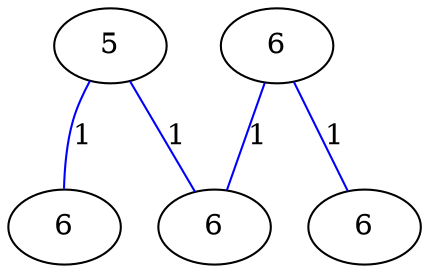graph G {
	0 [label="5"];
	1 [label="6"];
	2 [label="6"];
	3 [label="6"];
	4 [label="6"];
	0 -- 2 [label="1", color=blue];
	0 -- 3 [label="1", color=blue];
	1 -- 3 [label="1", color=blue];
	1 -- 4 [label="1", color=blue];
}